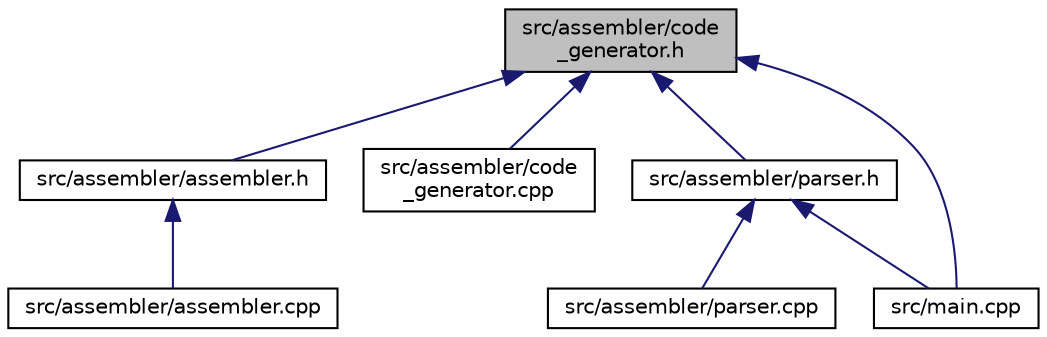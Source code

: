 digraph "src/assembler/code_generator.h"
{
 // LATEX_PDF_SIZE
  edge [fontname="Helvetica",fontsize="10",labelfontname="Helvetica",labelfontsize="10"];
  node [fontname="Helvetica",fontsize="10",shape=record];
  Node1 [label="src/assembler/code\l_generator.h",height=0.2,width=0.4,color="black", fillcolor="grey75", style="filled", fontcolor="black",tooltip="Contains the definition of the ICUnit struct and functions for generating machine code."];
  Node1 -> Node2 [dir="back",color="midnightblue",fontsize="10",style="solid",fontname="Helvetica"];
  Node2 [label="src/assembler/assembler.h",height=0.2,width=0.4,color="black", fillcolor="white", style="filled",URL="$assembler_8h.html",tooltip=" "];
  Node2 -> Node3 [dir="back",color="midnightblue",fontsize="10",style="solid",fontname="Helvetica"];
  Node3 [label="src/assembler/assembler.cpp",height=0.2,width=0.4,color="black", fillcolor="white", style="filled",URL="$assembler_8cpp.html",tooltip=" "];
  Node1 -> Node4 [dir="back",color="midnightblue",fontsize="10",style="solid",fontname="Helvetica"];
  Node4 [label="src/assembler/code\l_generator.cpp",height=0.2,width=0.4,color="black", fillcolor="white", style="filled",URL="$code__generator_8cpp.html",tooltip=" "];
  Node1 -> Node5 [dir="back",color="midnightblue",fontsize="10",style="solid",fontname="Helvetica"];
  Node5 [label="src/assembler/parser.h",height=0.2,width=0.4,color="black", fillcolor="white", style="filled",URL="$parser_8h.html",tooltip="Contains the definition of the Parser class for parsing tokens and generating intermediate code."];
  Node5 -> Node6 [dir="back",color="midnightblue",fontsize="10",style="solid",fontname="Helvetica"];
  Node6 [label="src/assembler/parser.cpp",height=0.2,width=0.4,color="black", fillcolor="white", style="filled",URL="$parser_8cpp.html",tooltip=" "];
  Node5 -> Node7 [dir="back",color="midnightblue",fontsize="10",style="solid",fontname="Helvetica"];
  Node7 [label="src/main.cpp",height=0.2,width=0.4,color="black", fillcolor="white", style="filled",URL="$main_8cpp.html",tooltip=" "];
  Node1 -> Node7 [dir="back",color="midnightblue",fontsize="10",style="solid",fontname="Helvetica"];
}
